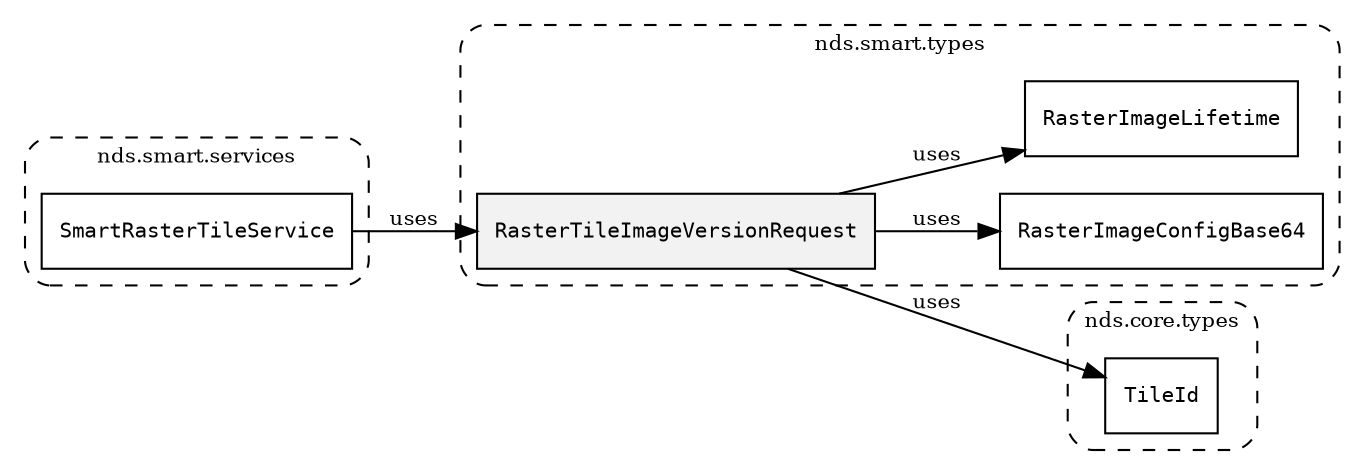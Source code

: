 /**
 * This dot file creates symbol collaboration diagram for RasterTileImageVersionRequest.
 */
digraph ZSERIO
{
    node [shape=box, fontsize=10];
    rankdir="LR";
    fontsize=10;
    tooltip="RasterTileImageVersionRequest collaboration diagram";

    subgraph "cluster_nds.smart.types"
    {
        style="dashed, rounded";
        label="nds.smart.types";
        tooltip="Package nds.smart.types";
        href="../../../content/packages/nds.smart.types.html#Package-nds-smart-types";
        target="_parent";

        "RasterTileImageVersionRequest" [style="filled", fillcolor="#0000000D", target="_parent", label=<<font face="monospace"><table align="center" border="0" cellspacing="0" cellpadding="0"><tr><td href="../../../content/packages/nds.smart.types.html#Structure-RasterTileImageVersionRequest" title="Structure defined in nds.smart.types">RasterTileImageVersionRequest</td></tr></table></font>>];
        "RasterImageConfigBase64" [target="_parent", label=<<font face="monospace"><table align="center" border="0" cellspacing="0" cellpadding="0"><tr><td href="../../../content/packages/nds.smart.types.html#Subtype-RasterImageConfigBase64" title="Subtype defined in nds.smart.types">RasterImageConfigBase64</td></tr></table></font>>];
        "RasterImageLifetime" [target="_parent", label=<<font face="monospace"><table align="center" border="0" cellspacing="0" cellpadding="0"><tr><td href="../../../content/packages/nds.smart.types.html#Subtype-RasterImageLifetime" title="Subtype defined in nds.smart.types">RasterImageLifetime</td></tr></table></font>>];
    }

    subgraph "cluster_nds.core.types"
    {
        style="dashed, rounded";
        label="nds.core.types";
        tooltip="Package nds.core.types";
        href="../../../content/packages/nds.core.types.html#Package-nds-core-types";
        target="_parent";

        "TileId" [target="_parent", label=<<font face="monospace"><table align="center" border="0" cellspacing="0" cellpadding="0"><tr><td href="../../../content/packages/nds.core.types.html#Structure-TileId" title="Structure defined in nds.core.types">TileId</td></tr></table></font>>];
    }

    subgraph "cluster_nds.smart.services"
    {
        style="dashed, rounded";
        label="nds.smart.services";
        tooltip="Package nds.smart.services";
        href="../../../content/packages/nds.smart.services.html#Package-nds-smart-services";
        target="_parent";

        "SmartRasterTileService" [target="_parent", label=<<font face="monospace"><table align="center" border="0" cellspacing="0" cellpadding="0"><tr><td href="../../../content/packages/nds.smart.services.html#Service-SmartRasterTileService" title="Service defined in nds.smart.services">SmartRasterTileService</td></tr></table></font>>];
    }

    "RasterTileImageVersionRequest" -> "TileId" [label="uses", fontsize=10];
    "RasterTileImageVersionRequest" -> "RasterImageConfigBase64" [label="uses", fontsize=10];
    "RasterTileImageVersionRequest" -> "RasterImageLifetime" [label="uses", fontsize=10];
    "SmartRasterTileService" -> "RasterTileImageVersionRequest" [label="uses", fontsize=10];
}
